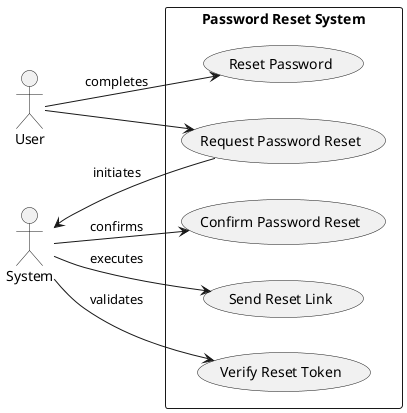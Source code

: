 @startuml
left to right direction
actor User
actor System

rectangle "Password Reset System" {
  usecase "Request Password Reset" as UC1
  usecase "Send Reset Link" as UC2
  usecase "Verify Reset Token" as UC3
  usecase "Reset Password" as UC4
  usecase "Confirm Password Reset" as UC5

  User --> UC1
  UC1 --> System : initiates
  System --> UC2 : executes
  System --> UC3 : validates
  User --> UC4 : completes
  System --> UC5 : confirms
}
@enduml
